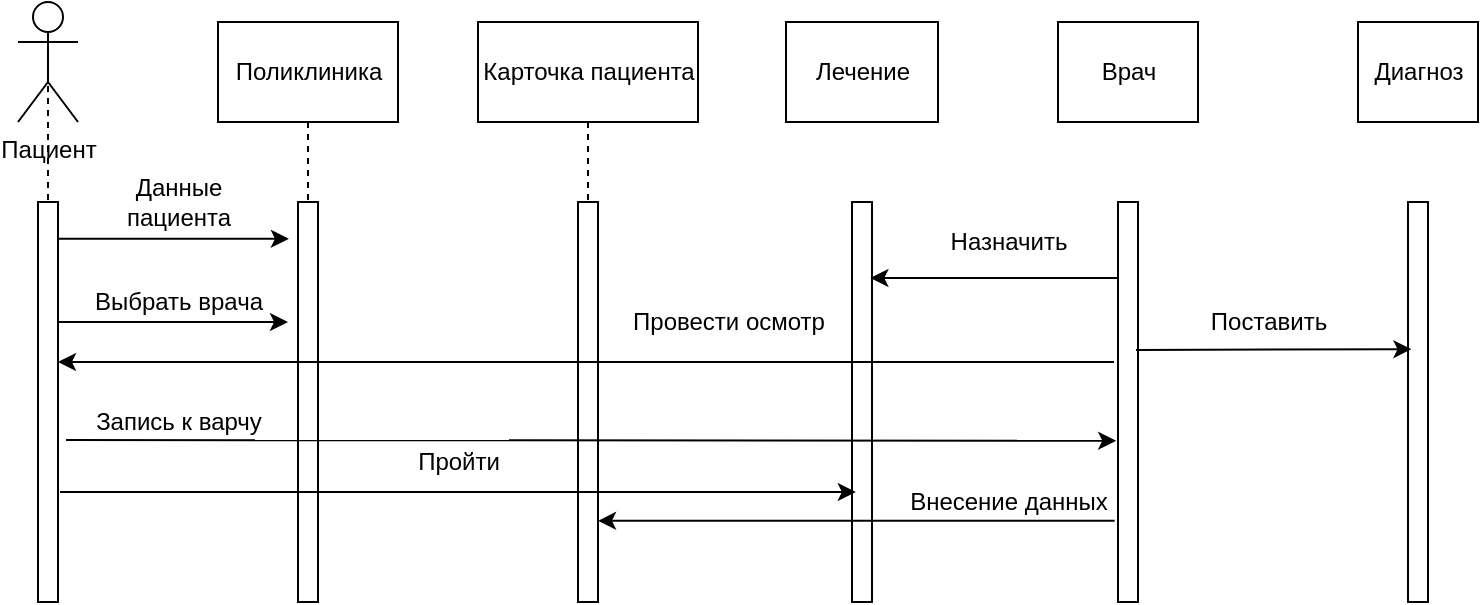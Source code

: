 <mxfile version="13.8.8" type="github"><diagram id="VceCvzimTkMVtTXObDkb" name="Page-1"><mxGraphModel dx="898" dy="511" grid="1" gridSize="10" guides="1" tooltips="1" connect="1" arrows="1" fold="1" page="1" pageScale="1" pageWidth="827" pageHeight="1169" math="0" shadow="0"><root><mxCell id="0"/><mxCell id="1" parent="0"/><mxCell id="q14L1B0iD18A4D-N9El8-1" value="Пациент" style="shape=umlActor;verticalLabelPosition=bottom;verticalAlign=top;html=1;outlineConnect=0;" vertex="1" parent="1"><mxGeometry x="30" y="20" width="30" height="60" as="geometry"/></mxCell><mxCell id="q14L1B0iD18A4D-N9El8-2" value="" style="endArrow=none;dashed=1;html=1;exitX=0.5;exitY=0.5;exitDx=0;exitDy=0;exitPerimeter=0;" edge="1" parent="1" source="q14L1B0iD18A4D-N9El8-1" target="q14L1B0iD18A4D-N9El8-3"><mxGeometry width="50" height="50" relative="1" as="geometry"><mxPoint x="390" y="290" as="sourcePoint"/><mxPoint x="45" y="120" as="targetPoint"/></mxGeometry></mxCell><mxCell id="q14L1B0iD18A4D-N9El8-3" value="" style="html=1;points=[];perimeter=orthogonalPerimeter;" vertex="1" parent="1"><mxGeometry x="40" y="120" width="10" height="200" as="geometry"/></mxCell><mxCell id="q14L1B0iD18A4D-N9El8-4" value="Поликлиника" style="html=1;" vertex="1" parent="1"><mxGeometry x="130" y="30" width="90" height="50" as="geometry"/></mxCell><mxCell id="q14L1B0iD18A4D-N9El8-5" value="Карточка пациента" style="html=1;" vertex="1" parent="1"><mxGeometry x="260" y="30" width="110" height="50" as="geometry"/></mxCell><mxCell id="q14L1B0iD18A4D-N9El8-6" value="Лечение" style="html=1;" vertex="1" parent="1"><mxGeometry x="414" y="30" width="76" height="50" as="geometry"/></mxCell><mxCell id="q14L1B0iD18A4D-N9El8-7" value="Врач" style="html=1;" vertex="1" parent="1"><mxGeometry x="550" y="30" width="70" height="50" as="geometry"/></mxCell><mxCell id="q14L1B0iD18A4D-N9El8-8" value="Диагноз" style="html=1;" vertex="1" parent="1"><mxGeometry x="700" y="30" width="60" height="50" as="geometry"/></mxCell><mxCell id="q14L1B0iD18A4D-N9El8-10" value="" style="html=1;points=[];perimeter=orthogonalPerimeter;" vertex="1" parent="1"><mxGeometry x="170" y="120" width="10" height="200" as="geometry"/></mxCell><mxCell id="q14L1B0iD18A4D-N9El8-11" value="" style="endArrow=none;dashed=1;html=1;exitX=0.5;exitY=1;exitDx=0;exitDy=0;" edge="1" parent="1" source="q14L1B0iD18A4D-N9El8-4" target="q14L1B0iD18A4D-N9El8-10"><mxGeometry width="50" height="50" relative="1" as="geometry"><mxPoint x="390" y="290" as="sourcePoint"/><mxPoint x="440" y="240" as="targetPoint"/></mxGeometry></mxCell><mxCell id="q14L1B0iD18A4D-N9El8-12" value="" style="endArrow=classic;html=1;entryX=-0.455;entryY=0.092;entryDx=0;entryDy=0;entryPerimeter=0;" edge="1" parent="1" source="q14L1B0iD18A4D-N9El8-3" target="q14L1B0iD18A4D-N9El8-10"><mxGeometry width="50" height="50" relative="1" as="geometry"><mxPoint x="390" y="290" as="sourcePoint"/><mxPoint x="440" y="240" as="targetPoint"/></mxGeometry></mxCell><mxCell id="q14L1B0iD18A4D-N9El8-13" value="Данные&lt;br&gt;пациента" style="text;html=1;resizable=0;autosize=1;align=center;verticalAlign=middle;points=[];fillColor=none;strokeColor=none;rounded=0;" vertex="1" parent="1"><mxGeometry x="75" y="105" width="70" height="30" as="geometry"/></mxCell><mxCell id="q14L1B0iD18A4D-N9El8-14" value="" style="endArrow=none;html=1;endFill=0;startArrow=classic;startFill=1;exitX=1.05;exitY=1;exitDx=0;exitDy=0;exitPerimeter=0;" edge="1" parent="1" source="q14L1B0iD18A4D-N9El8-15" target="q14L1B0iD18A4D-N9El8-3"><mxGeometry width="50" height="50" relative="1" as="geometry"><mxPoint x="165" y="190" as="sourcePoint"/><mxPoint x="440" y="140" as="targetPoint"/></mxGeometry></mxCell><mxCell id="q14L1B0iD18A4D-N9El8-15" value="Выбрать врача" style="text;html=1;resizable=0;autosize=1;align=center;verticalAlign=middle;points=[];fillColor=none;strokeColor=none;rounded=0;" vertex="1" parent="1"><mxGeometry x="60" y="160" width="100" height="20" as="geometry"/></mxCell><mxCell id="q14L1B0iD18A4D-N9El8-17" value="Запись к варчу" style="text;html=1;resizable=0;autosize=1;align=center;verticalAlign=middle;points=[];fillColor=none;strokeColor=none;rounded=0;" vertex="1" parent="1"><mxGeometry x="60" y="220" width="100" height="20" as="geometry"/></mxCell><mxCell id="q14L1B0iD18A4D-N9El8-18" value="" style="html=1;points=[];perimeter=orthogonalPerimeter;" vertex="1" parent="1"><mxGeometry x="310" y="120" width="10" height="200" as="geometry"/></mxCell><mxCell id="q14L1B0iD18A4D-N9El8-19" value="" style="endArrow=none;dashed=1;html=1;exitX=0.5;exitY=1;exitDx=0;exitDy=0;" edge="1" parent="1" source="q14L1B0iD18A4D-N9El8-5" target="q14L1B0iD18A4D-N9El8-18"><mxGeometry width="50" height="50" relative="1" as="geometry"><mxPoint x="390" y="190" as="sourcePoint"/><mxPoint x="314" y="119" as="targetPoint"/></mxGeometry></mxCell><mxCell id="q14L1B0iD18A4D-N9El8-20" value="" style="html=1;points=[];perimeter=orthogonalPerimeter;" vertex="1" parent="1"><mxGeometry x="580" y="120" width="10" height="200" as="geometry"/></mxCell><mxCell id="q14L1B0iD18A4D-N9El8-21" value="" style="html=1;points=[];perimeter=orthogonalPerimeter;" vertex="1" parent="1"><mxGeometry x="447" y="120" width="10" height="200" as="geometry"/></mxCell><mxCell id="q14L1B0iD18A4D-N9El8-22" value="" style="endArrow=classic;html=1;exitX=-0.164;exitY=0.797;exitDx=0;exitDy=0;exitPerimeter=0;" edge="1" parent="1" source="q14L1B0iD18A4D-N9El8-20" target="q14L1B0iD18A4D-N9El8-18"><mxGeometry width="50" height="50" relative="1" as="geometry"><mxPoint x="390" y="190" as="sourcePoint"/><mxPoint x="315" y="283" as="targetPoint"/></mxGeometry></mxCell><mxCell id="q14L1B0iD18A4D-N9El8-23" value="Внесение данных" style="text;html=1;resizable=0;autosize=1;align=center;verticalAlign=middle;points=[];fillColor=none;strokeColor=none;rounded=0;" vertex="1" parent="1"><mxGeometry x="470" y="260" width="110" height="20" as="geometry"/></mxCell><mxCell id="q14L1B0iD18A4D-N9El8-24" value="" style="endArrow=classic;html=1;entryX=0.918;entryY=0.19;entryDx=0;entryDy=0;entryPerimeter=0;" edge="1" parent="1" target="q14L1B0iD18A4D-N9El8-21"><mxGeometry width="50" height="50" relative="1" as="geometry"><mxPoint x="580" y="158" as="sourcePoint"/><mxPoint x="440" y="140" as="targetPoint"/></mxGeometry></mxCell><mxCell id="q14L1B0iD18A4D-N9El8-25" value="Назначить" style="text;html=1;resizable=0;autosize=1;align=center;verticalAlign=middle;points=[];fillColor=none;strokeColor=none;rounded=0;" vertex="1" parent="1"><mxGeometry x="490" y="130" width="70" height="20" as="geometry"/></mxCell><mxCell id="q14L1B0iD18A4D-N9El8-26" value="" style="html=1;points=[];perimeter=orthogonalPerimeter;" vertex="1" parent="1"><mxGeometry x="725" y="120" width="10" height="200" as="geometry"/></mxCell><mxCell id="q14L1B0iD18A4D-N9El8-27" value="" style="endArrow=classic;html=1;entryX=0.173;entryY=0.368;entryDx=0;entryDy=0;entryPerimeter=0;" edge="1" parent="1" target="q14L1B0iD18A4D-N9El8-26"><mxGeometry width="50" height="50" relative="1" as="geometry"><mxPoint x="589" y="194" as="sourcePoint"/><mxPoint x="440" y="140" as="targetPoint"/></mxGeometry></mxCell><mxCell id="q14L1B0iD18A4D-N9El8-28" value="Поставить" style="text;html=1;resizable=0;autosize=1;align=center;verticalAlign=middle;points=[];fillColor=none;strokeColor=none;rounded=0;" vertex="1" parent="1"><mxGeometry x="620" y="170" width="70" height="20" as="geometry"/></mxCell><mxCell id="q14L1B0iD18A4D-N9El8-29" value="" style="endArrow=classic;html=1;entryX=0.191;entryY=0.725;entryDx=0;entryDy=0;entryPerimeter=0;" edge="1" parent="1" target="q14L1B0iD18A4D-N9El8-21"><mxGeometry width="50" height="50" relative="1" as="geometry"><mxPoint x="51" y="265" as="sourcePoint"/><mxPoint x="440" y="140" as="targetPoint"/></mxGeometry></mxCell><mxCell id="q14L1B0iD18A4D-N9El8-30" value="Пройти" style="text;html=1;resizable=0;autosize=1;align=center;verticalAlign=middle;points=[];fillColor=none;strokeColor=none;rounded=0;" vertex="1" parent="1"><mxGeometry x="220" y="240" width="60" height="20" as="geometry"/></mxCell><mxCell id="q14L1B0iD18A4D-N9El8-32" value="" style="endArrow=classic;html=1;" edge="1" parent="1" target="q14L1B0iD18A4D-N9El8-3"><mxGeometry width="50" height="50" relative="1" as="geometry"><mxPoint x="578" y="200" as="sourcePoint"/><mxPoint x="440" y="140" as="targetPoint"/></mxGeometry></mxCell><mxCell id="q14L1B0iD18A4D-N9El8-34" value="Провести осмотр" style="text;html=1;resizable=0;autosize=1;align=center;verticalAlign=middle;points=[];fillColor=none;strokeColor=none;rounded=0;" vertex="1" parent="1"><mxGeometry x="330" y="170" width="110" height="20" as="geometry"/></mxCell><mxCell id="q14L1B0iD18A4D-N9El8-35" value="" style="endArrow=classic;html=1;entryX=-0.091;entryY=0.597;entryDx=0;entryDy=0;entryPerimeter=0;" edge="1" parent="1" target="q14L1B0iD18A4D-N9El8-20"><mxGeometry width="50" height="50" relative="1" as="geometry"><mxPoint x="54" y="239" as="sourcePoint"/><mxPoint x="440" y="140" as="targetPoint"/></mxGeometry></mxCell></root></mxGraphModel></diagram></mxfile>